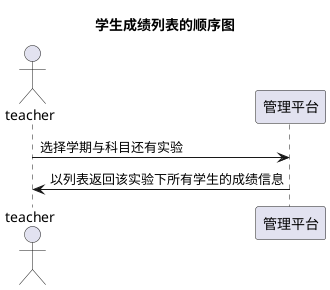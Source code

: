 @startuml
title 学生成绩列表的顺序图
actor teacher
teacher-> 管理平台: 选择学期与科目还有实验
管理平台 -> teacher:以列表返回该实验下所有学生的成绩信息
@enduml